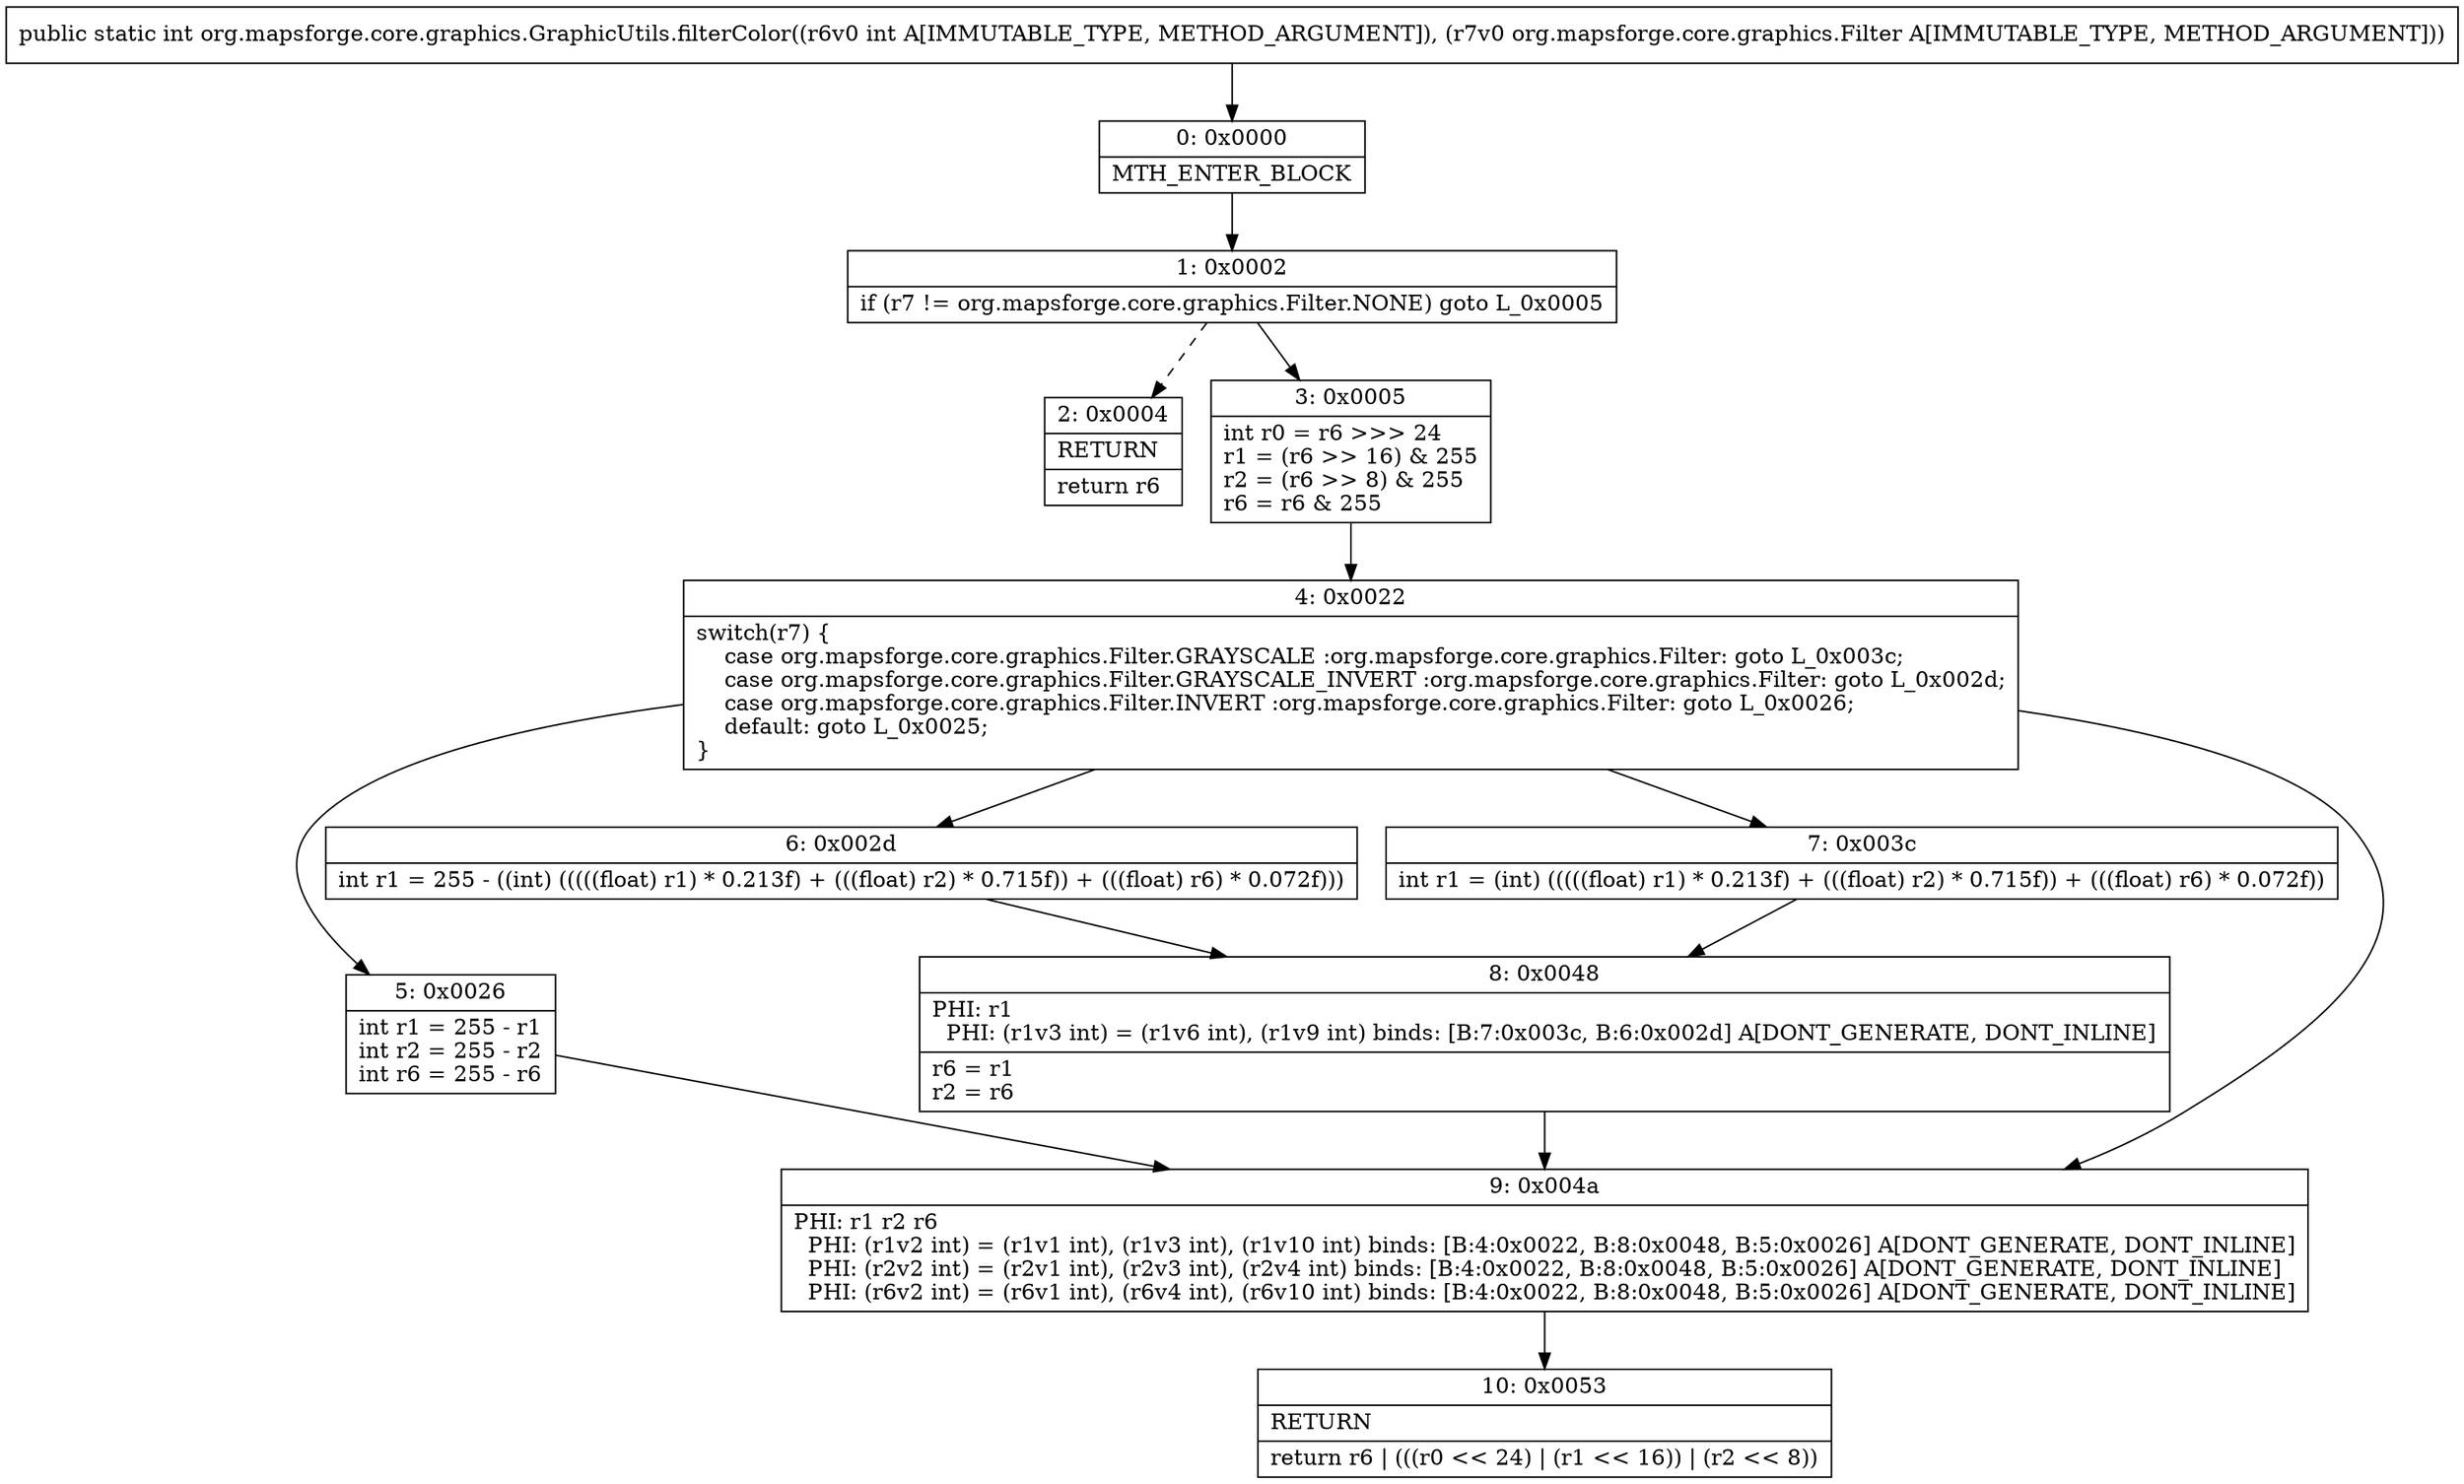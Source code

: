 digraph "CFG fororg.mapsforge.core.graphics.GraphicUtils.filterColor(ILorg\/mapsforge\/core\/graphics\/Filter;)I" {
Node_0 [shape=record,label="{0\:\ 0x0000|MTH_ENTER_BLOCK\l}"];
Node_1 [shape=record,label="{1\:\ 0x0002|if (r7 != org.mapsforge.core.graphics.Filter.NONE) goto L_0x0005\l}"];
Node_2 [shape=record,label="{2\:\ 0x0004|RETURN\l|return r6\l}"];
Node_3 [shape=record,label="{3\:\ 0x0005|int r0 = r6 \>\>\> 24\lr1 = (r6 \>\> 16) & 255\lr2 = (r6 \>\> 8) & 255\lr6 = r6 & 255\l}"];
Node_4 [shape=record,label="{4\:\ 0x0022|switch(r7) \{\l    case org.mapsforge.core.graphics.Filter.GRAYSCALE :org.mapsforge.core.graphics.Filter: goto L_0x003c;\l    case org.mapsforge.core.graphics.Filter.GRAYSCALE_INVERT :org.mapsforge.core.graphics.Filter: goto L_0x002d;\l    case org.mapsforge.core.graphics.Filter.INVERT :org.mapsforge.core.graphics.Filter: goto L_0x0026;\l    default: goto L_0x0025;\l\}\l}"];
Node_5 [shape=record,label="{5\:\ 0x0026|int r1 = 255 \- r1\lint r2 = 255 \- r2\lint r6 = 255 \- r6\l}"];
Node_6 [shape=record,label="{6\:\ 0x002d|int r1 = 255 \- ((int) (((((float) r1) * 0.213f) + (((float) r2) * 0.715f)) + (((float) r6) * 0.072f)))\l}"];
Node_7 [shape=record,label="{7\:\ 0x003c|int r1 = (int) (((((float) r1) * 0.213f) + (((float) r2) * 0.715f)) + (((float) r6) * 0.072f))\l}"];
Node_8 [shape=record,label="{8\:\ 0x0048|PHI: r1 \l  PHI: (r1v3 int) = (r1v6 int), (r1v9 int) binds: [B:7:0x003c, B:6:0x002d] A[DONT_GENERATE, DONT_INLINE]\l|r6 = r1\lr2 = r6\l}"];
Node_9 [shape=record,label="{9\:\ 0x004a|PHI: r1 r2 r6 \l  PHI: (r1v2 int) = (r1v1 int), (r1v3 int), (r1v10 int) binds: [B:4:0x0022, B:8:0x0048, B:5:0x0026] A[DONT_GENERATE, DONT_INLINE]\l  PHI: (r2v2 int) = (r2v1 int), (r2v3 int), (r2v4 int) binds: [B:4:0x0022, B:8:0x0048, B:5:0x0026] A[DONT_GENERATE, DONT_INLINE]\l  PHI: (r6v2 int) = (r6v1 int), (r6v4 int), (r6v10 int) binds: [B:4:0x0022, B:8:0x0048, B:5:0x0026] A[DONT_GENERATE, DONT_INLINE]\l}"];
Node_10 [shape=record,label="{10\:\ 0x0053|RETURN\l|return r6 \| (((r0 \<\< 24) \| (r1 \<\< 16)) \| (r2 \<\< 8))\l}"];
MethodNode[shape=record,label="{public static int org.mapsforge.core.graphics.GraphicUtils.filterColor((r6v0 int A[IMMUTABLE_TYPE, METHOD_ARGUMENT]), (r7v0 org.mapsforge.core.graphics.Filter A[IMMUTABLE_TYPE, METHOD_ARGUMENT])) }"];
MethodNode -> Node_0;
Node_0 -> Node_1;
Node_1 -> Node_2[style=dashed];
Node_1 -> Node_3;
Node_3 -> Node_4;
Node_4 -> Node_5;
Node_4 -> Node_6;
Node_4 -> Node_7;
Node_4 -> Node_9;
Node_5 -> Node_9;
Node_6 -> Node_8;
Node_7 -> Node_8;
Node_8 -> Node_9;
Node_9 -> Node_10;
}

